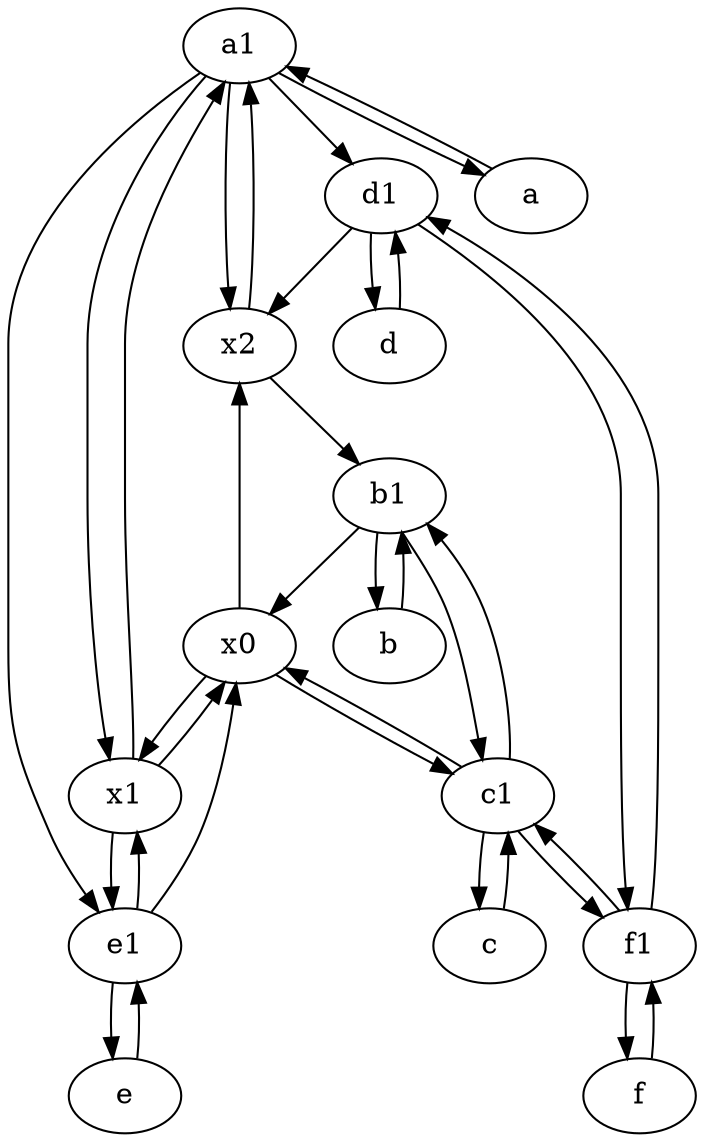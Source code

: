 digraph  {
	a1 [pos="40,15!"];
	d1 [pos="25,30!"];
	f [pos="15,45!"];
	e1 [pos="25,45!"];
	x0;
	a [pos="40,10!"];
	e [pos="30,50!"];
	x1;
	c [pos="20,10!"];
	d [pos="20,30!"];
	b [pos="50,20!"];
	x2;
	c1 [pos="30,15!"];
	b1 [pos="45,20!"];
	f1;
	x1 -> a1;
	d -> d1;
	x2 -> b1;
	c1 -> f1;
	x0 -> c1;
	a1 -> a;
	e1 -> e;
	b -> b1;
	e1 -> x0;
	x2 -> a1;
	f -> f1;
	c1 -> c;
	c1 -> b1;
	a1 -> x2;
	d1 -> x2;
	f1 -> f;
	x0 -> x1;
	x1 -> x0;
	b1 -> x0;
	c1 -> x0;
	b1 -> c1;
	a1 -> d1;
	e -> e1;
	f1 -> d1;
	a -> a1;
	a1 -> e1;
	f1 -> c1;
	x1 -> e1;
	e1 -> x1;
	b1 -> b;
	a1 -> x1;
	d1 -> d;
	c -> c1;
	x0 -> x2;
	d1 -> f1;

	}